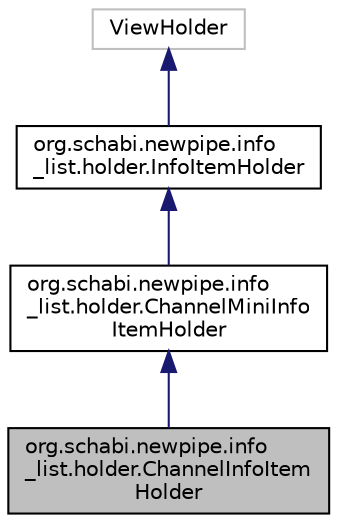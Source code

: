digraph "org.schabi.newpipe.info_list.holder.ChannelInfoItemHolder"
{
 // LATEX_PDF_SIZE
  edge [fontname="Helvetica",fontsize="10",labelfontname="Helvetica",labelfontsize="10"];
  node [fontname="Helvetica",fontsize="10",shape=record];
  Node0 [label="org.schabi.newpipe.info\l_list.holder.ChannelInfoItem\lHolder",height=0.2,width=0.4,color="black", fillcolor="grey75", style="filled", fontcolor="black",tooltip=" "];
  Node1 -> Node0 [dir="back",color="midnightblue",fontsize="10",style="solid",fontname="Helvetica"];
  Node1 [label="org.schabi.newpipe.info\l_list.holder.ChannelMiniInfo\lItemHolder",height=0.2,width=0.4,color="black", fillcolor="white", style="filled",URL="$classorg_1_1schabi_1_1newpipe_1_1info__list_1_1holder_1_1_channel_mini_info_item_holder.html",tooltip=" "];
  Node2 -> Node1 [dir="back",color="midnightblue",fontsize="10",style="solid",fontname="Helvetica"];
  Node2 [label="org.schabi.newpipe.info\l_list.holder.InfoItemHolder",height=0.2,width=0.4,color="black", fillcolor="white", style="filled",URL="$classorg_1_1schabi_1_1newpipe_1_1info__list_1_1holder_1_1_info_item_holder.html",tooltip=" "];
  Node3 -> Node2 [dir="back",color="midnightblue",fontsize="10",style="solid",fontname="Helvetica"];
  Node3 [label="ViewHolder",height=0.2,width=0.4,color="grey75", fillcolor="white", style="filled",tooltip=" "];
}
